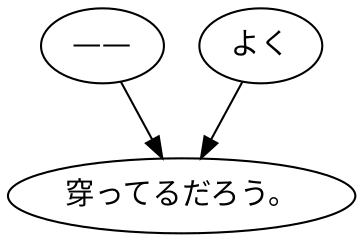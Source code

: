 digraph graph3665 {
	node0 [label="——"];
	node1 [label="よく"];
	node2 [label="穿ってるだろう。"];
	node0 -> node2;
	node1 -> node2;
}
